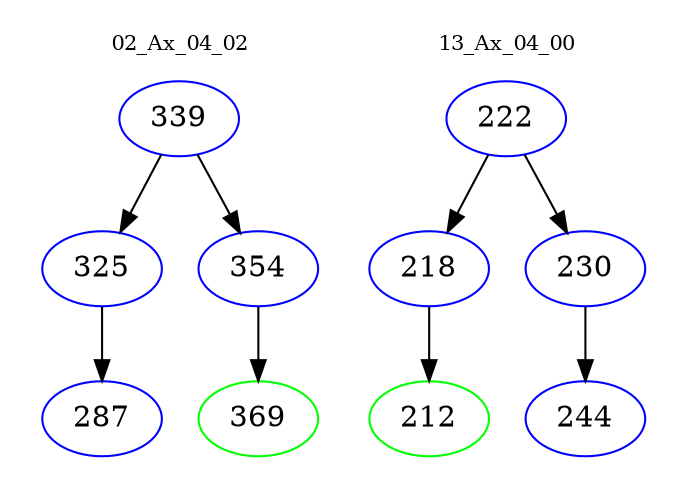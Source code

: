 digraph{
subgraph cluster_0 {
color = white
label = "02_Ax_04_02";
fontsize=10;
T0_339 [label="339", color="blue"]
T0_339 -> T0_325 [color="black"]
T0_325 [label="325", color="blue"]
T0_325 -> T0_287 [color="black"]
T0_287 [label="287", color="blue"]
T0_339 -> T0_354 [color="black"]
T0_354 [label="354", color="blue"]
T0_354 -> T0_369 [color="black"]
T0_369 [label="369", color="green"]
}
subgraph cluster_1 {
color = white
label = "13_Ax_04_00";
fontsize=10;
T1_222 [label="222", color="blue"]
T1_222 -> T1_218 [color="black"]
T1_218 [label="218", color="blue"]
T1_218 -> T1_212 [color="black"]
T1_212 [label="212", color="green"]
T1_222 -> T1_230 [color="black"]
T1_230 [label="230", color="blue"]
T1_230 -> T1_244 [color="black"]
T1_244 [label="244", color="blue"]
}
}
